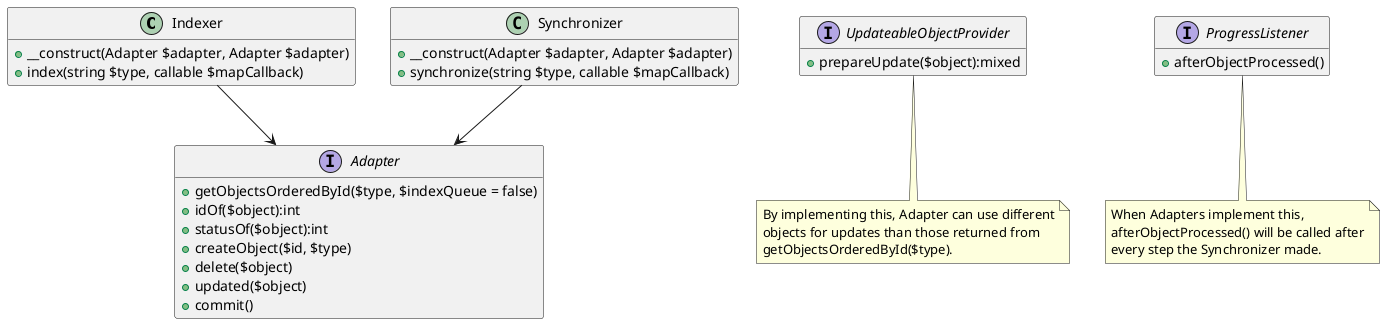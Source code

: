 @startuml

hide empty methods
hide empty fields

class Indexer {
    +__construct(Adapter $adapter, Adapter $adapter)
    +index(string $type, callable $mapCallback)
}

class Synchronizer {
    +__construct(Adapter $adapter, Adapter $adapter)
    +synchronize(string $type, callable $mapCallback)
}

interface Adapter {
    +getObjectsOrderedById($type, $indexQueue = false)
    +idOf($object):int
    +statusOf($object):int
    +createObject($id, $type)
    +delete($object)
    +updated($object)
    +commit()
}

interface UpdateableObjectProvider {
    +prepareUpdate($object):mixed
}
note bottom: By implementing this, Adapter can use different\nobjects for updates than those returned from\ngetObjectsOrderedById($type).

interface ProgressListener {
    +afterObjectProcessed()
}
note bottom: When Adapters implement this,\nafterObjectProcessed() will be called after\nevery step the Synchronizer made.

Synchronizer --> Adapter
Indexer --> Adapter

@enduml
